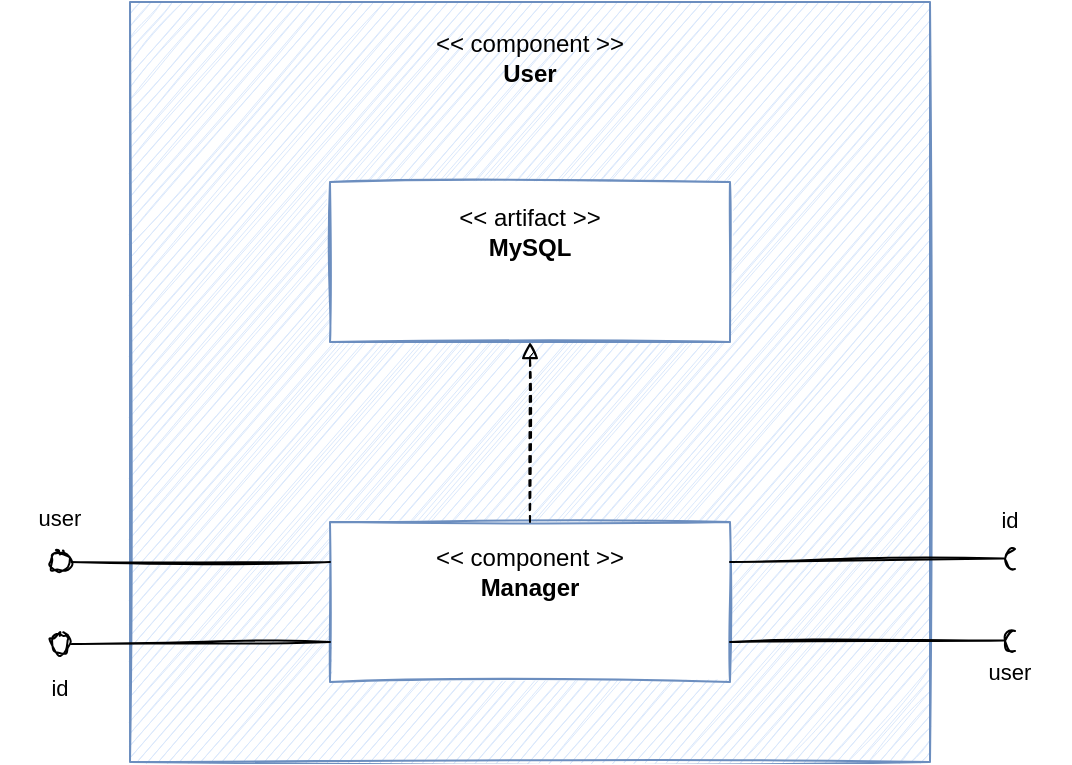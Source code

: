<mxfile version="20.0.3" type="device"><diagram id="C8rlXH7VphF8d7YjQnWW" name="Page-1"><mxGraphModel dx="1222" dy="1119" grid="1" gridSize="10" guides="1" tooltips="1" connect="1" arrows="1" fold="1" page="1" pageScale="1" pageWidth="850" pageHeight="1100" math="0" shadow="0"><root><mxCell id="0"/><mxCell id="1" parent="0"/><mxCell id="ptSCs-bb1mGewk6OsEbm-1" value="" style="rounded=0;whiteSpace=wrap;html=1;sketch=1;fillColor=#dae8fc;strokeColor=#6c8ebf;" parent="1" vertex="1"><mxGeometry x="223" y="360" width="400" height="380" as="geometry"/></mxCell><mxCell id="ptSCs-bb1mGewk6OsEbm-2" value="&amp;lt;&amp;lt; component &amp;gt;&amp;gt;&lt;br&gt;&lt;b&gt;User&lt;/b&gt;" style="text;html=1;strokeColor=none;fillColor=none;align=center;verticalAlign=middle;whiteSpace=wrap;rounded=0;sketch=1;" parent="1" vertex="1"><mxGeometry x="368" y="370" width="110" height="35" as="geometry"/></mxCell><mxCell id="ptSCs-bb1mGewk6OsEbm-3" value="" style="rounded=0;whiteSpace=wrap;html=1;sketch=1;fillColor=default;strokeColor=#6c8ebf;" parent="1" vertex="1"><mxGeometry x="323" y="620" width="200" height="80" as="geometry"/></mxCell><mxCell id="ptSCs-bb1mGewk6OsEbm-4" value="&amp;lt;&amp;lt; component &amp;gt;&amp;gt;&lt;br&gt;&lt;b&gt;Manager&lt;/b&gt;" style="text;html=1;strokeColor=none;fillColor=none;align=center;verticalAlign=middle;whiteSpace=wrap;rounded=0;sketch=1;" parent="1" vertex="1"><mxGeometry x="368" y="630" width="110" height="30" as="geometry"/></mxCell><mxCell id="ptSCs-bb1mGewk6OsEbm-5" value="" style="rounded=0;whiteSpace=wrap;html=1;sketch=1;fillColor=default;strokeColor=#6c8ebf;" parent="1" vertex="1"><mxGeometry x="323" y="450" width="200" height="80" as="geometry"/></mxCell><mxCell id="ptSCs-bb1mGewk6OsEbm-6" value="&amp;lt;&amp;lt; artifact &amp;gt;&amp;gt;&lt;br&gt;&lt;b&gt;MySQL&lt;/b&gt;" style="text;html=1;strokeColor=none;fillColor=none;align=center;verticalAlign=middle;whiteSpace=wrap;rounded=0;sketch=1;" parent="1" vertex="1"><mxGeometry x="368" y="460" width="110" height="30" as="geometry"/></mxCell><mxCell id="ptSCs-bb1mGewk6OsEbm-35" value="" style="shape=requiredInterface;html=1;fontSize=12;align=center;fillColor=default;points=[];aspect=fixed;resizable=0;verticalAlign=middle;labelPosition=center;verticalLabelPosition=top;flipH=1;sketch=1;" parent="1" vertex="1"><mxGeometry x="660.5" y="633.5" width="5" height="10" as="geometry"/></mxCell><mxCell id="ptSCs-bb1mGewk6OsEbm-36" value="" style="endArrow=none;html=1;sketch=1;exitX=1;exitY=0.25;exitDx=0;exitDy=0;entryX=1.115;entryY=0.481;entryDx=0;entryDy=0;entryPerimeter=0;" parent="1" source="ptSCs-bb1mGewk6OsEbm-3" target="ptSCs-bb1mGewk6OsEbm-35" edge="1"><mxGeometry width="50" height="50" relative="1" as="geometry"><mxPoint x="436.5" y="720" as="sourcePoint"/><mxPoint x="556.5" y="690" as="targetPoint"/></mxGeometry></mxCell><mxCell id="ptSCs-bb1mGewk6OsEbm-37" value="id" style="text;html=1;strokeColor=none;fillColor=none;align=center;verticalAlign=middle;whiteSpace=wrap;rounded=0;sketch=1;fontSize=11;" parent="1" vertex="1"><mxGeometry x="633" y="603.5" width="60" height="30" as="geometry"/></mxCell><mxCell id="ptSCs-bb1mGewk6OsEbm-38" value="" style="shape=requiredInterface;html=1;fontSize=12;align=center;fillColor=default;points=[];aspect=fixed;resizable=0;verticalAlign=middle;labelPosition=center;verticalLabelPosition=top;flipH=1;sketch=1;" parent="1" vertex="1"><mxGeometry x="660.5" y="674.5" width="5" height="10" as="geometry"/></mxCell><mxCell id="ptSCs-bb1mGewk6OsEbm-39" value="" style="endArrow=none;html=1;sketch=1;exitX=1;exitY=0.75;exitDx=0;exitDy=0;entryX=1.115;entryY=0.481;entryDx=0;entryDy=0;entryPerimeter=0;" parent="1" source="ptSCs-bb1mGewk6OsEbm-3" target="ptSCs-bb1mGewk6OsEbm-38" edge="1"><mxGeometry width="50" height="50" relative="1" as="geometry"><mxPoint x="436.5" y="765" as="sourcePoint"/><mxPoint x="556.5" y="735" as="targetPoint"/></mxGeometry></mxCell><mxCell id="ptSCs-bb1mGewk6OsEbm-40" value="user" style="text;html=1;strokeColor=none;fillColor=none;align=center;verticalAlign=middle;whiteSpace=wrap;rounded=0;sketch=1;fontSize=11;" parent="1" vertex="1"><mxGeometry x="633" y="679.5" width="60" height="30" as="geometry"/></mxCell><mxCell id="ptSCs-bb1mGewk6OsEbm-45" value="" style="endArrow=none;html=1;sketch=1;exitX=0;exitY=0.75;exitDx=0;exitDy=0;entryX=1;entryY=0.5;entryDx=0;entryDy=0;" parent="1" source="ptSCs-bb1mGewk6OsEbm-3" target="ptSCs-bb1mGewk6OsEbm-46" edge="1"><mxGeometry width="50" height="50" relative="1" as="geometry"><mxPoint x="236.5" y="740" as="sourcePoint"/><mxPoint x="-3.5" y="740" as="targetPoint"/></mxGeometry></mxCell><mxCell id="ptSCs-bb1mGewk6OsEbm-46" value="" style="ellipse;whiteSpace=wrap;html=1;aspect=fixed;sketch=1;fillColor=default;" parent="1" vertex="1"><mxGeometry x="183" y="676" width="10" height="10" as="geometry"/></mxCell><mxCell id="ptSCs-bb1mGewk6OsEbm-47" value="id" style="text;html=1;strokeColor=none;fillColor=none;align=center;verticalAlign=middle;whiteSpace=wrap;rounded=0;sketch=1;fontSize=11;" parent="1" vertex="1"><mxGeometry x="158" y="687.5" width="60" height="30" as="geometry"/></mxCell><mxCell id="ptSCs-bb1mGewk6OsEbm-49" value="" style="html=1;verticalAlign=bottom;labelBackgroundColor=none;endArrow=block;endFill=1;dashed=1;sketch=1;fontSize=11;exitX=0.5;exitY=0;exitDx=0;exitDy=0;entryX=0.5;entryY=1;entryDx=0;entryDy=0;" parent="1" source="ptSCs-bb1mGewk6OsEbm-3" target="ptSCs-bb1mGewk6OsEbm-5" edge="1"><mxGeometry width="160" relative="1" as="geometry"><mxPoint x="543" y="660" as="sourcePoint"/><mxPoint x="413" y="580" as="targetPoint"/><Array as="points"/></mxGeometry></mxCell><mxCell id="4LDE4RdL1mrkNprVaDqv-2" value="" style="endArrow=none;html=1;sketch=1;exitX=0;exitY=0.25;exitDx=0;exitDy=0;entryX=1;entryY=0.5;entryDx=0;entryDy=0;" parent="1" source="ptSCs-bb1mGewk6OsEbm-3" target="4LDE4RdL1mrkNprVaDqv-3" edge="1"><mxGeometry width="50" height="50" relative="1" as="geometry"><mxPoint x="337" y="644" as="sourcePoint"/><mxPoint x="-3.5" y="711" as="targetPoint"/></mxGeometry></mxCell><mxCell id="4LDE4RdL1mrkNprVaDqv-3" value="" style="ellipse;whiteSpace=wrap;html=1;aspect=fixed;sketch=1;fillColor=default;" parent="1" vertex="1"><mxGeometry x="183" y="635" width="10" height="10" as="geometry"/></mxCell><mxCell id="4LDE4RdL1mrkNprVaDqv-4" value="user" style="text;html=1;strokeColor=none;fillColor=none;align=center;verticalAlign=middle;whiteSpace=wrap;rounded=0;sketch=1;fontSize=11;" parent="1" vertex="1"><mxGeometry x="158" y="602.5" width="60" height="30" as="geometry"/></mxCell></root></mxGraphModel></diagram></mxfile>